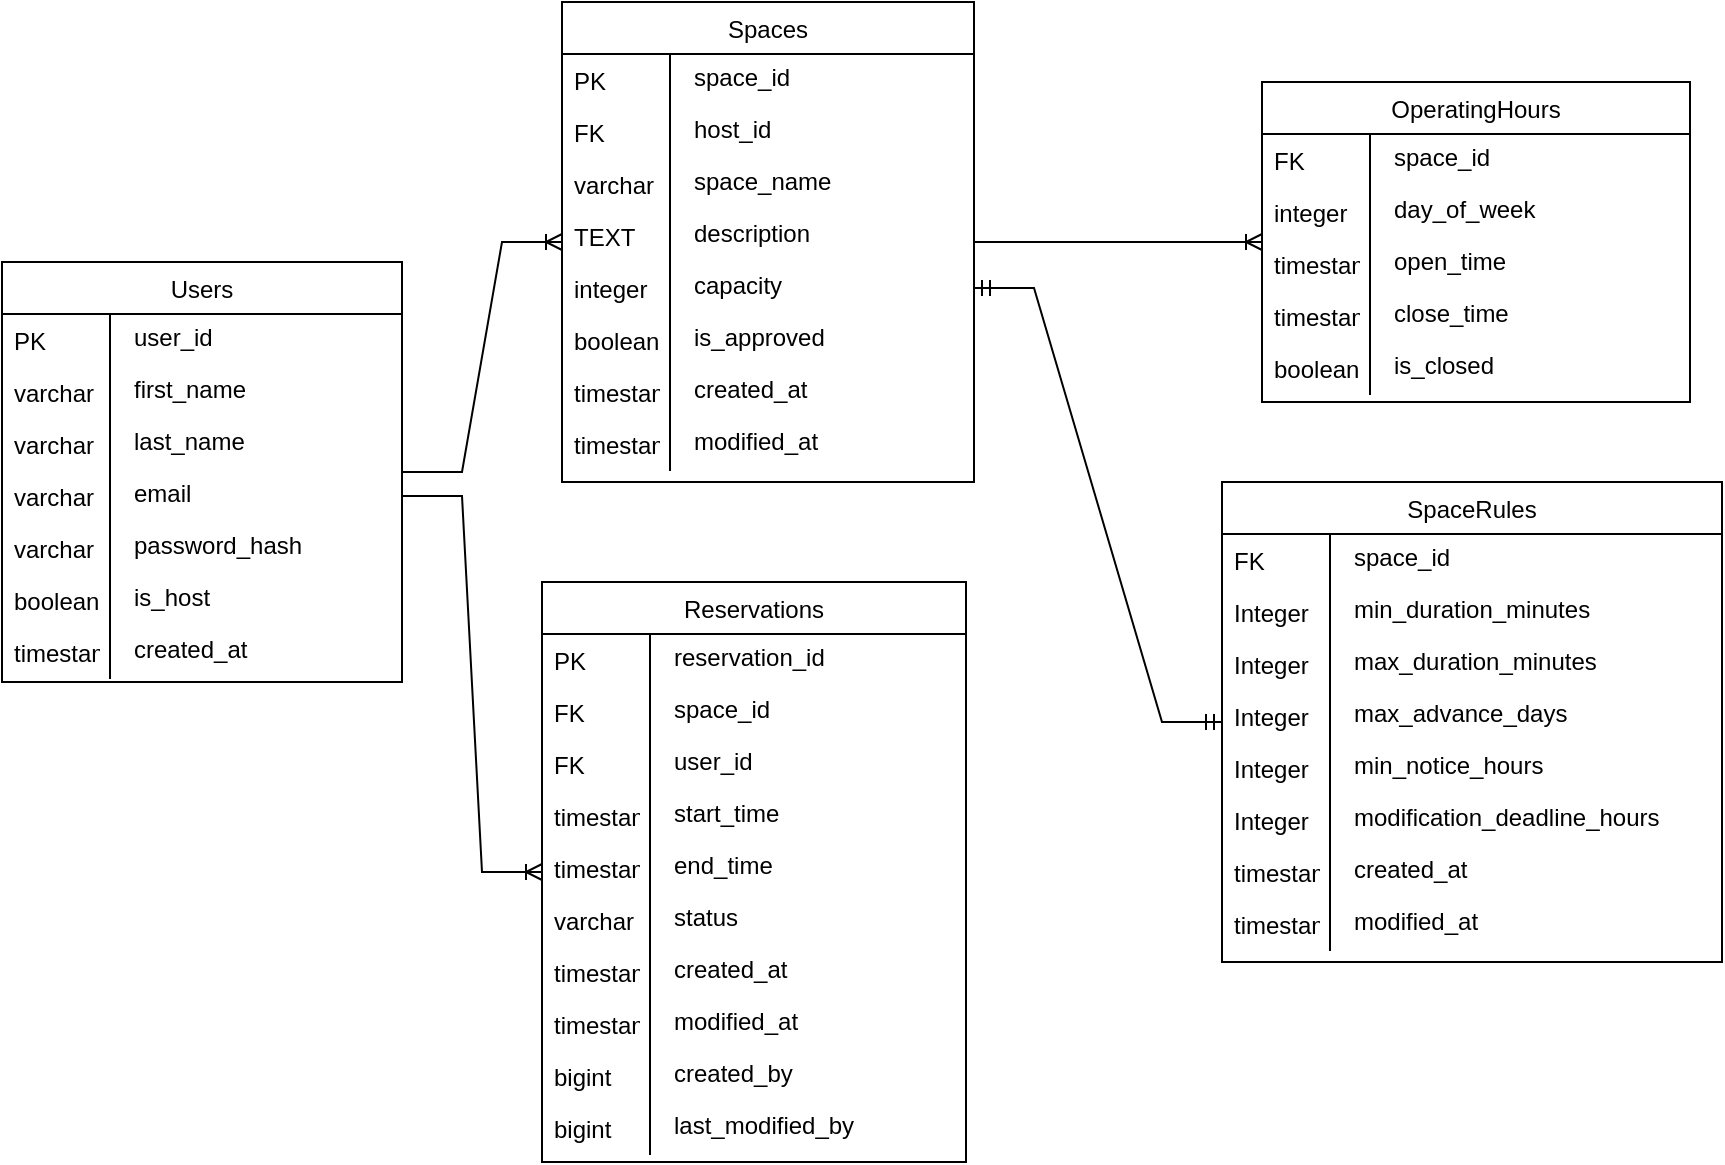 <mxfile version="24.9.0">
  <diagram name="Page-1" id="70WyKZ8xleT4LGrP_Brf">
    <mxGraphModel dx="1472" dy="1105" grid="1" gridSize="10" guides="1" tooltips="1" connect="1" arrows="1" fold="1" page="1" pageScale="1" pageWidth="850" pageHeight="1100" math="0" shadow="0">
      <root>
        <mxCell id="0" />
        <mxCell id="1" parent="0" />
        <mxCell id="U7l8FrNnULfmvg2_GDIB-1" value="Users" style="swimlane;fontStyle=0;childLayout=stackLayout;horizontal=1;startSize=26;fillColor=default;horizontalStack=0;resizeParent=1;resizeLast=0;collapsible=1;marginBottom=0;swimlaneFillColor=default;align=center;" parent="1" vertex="1">
          <mxGeometry x="40" y="150" width="200" height="210" as="geometry" />
        </mxCell>
        <mxCell id="U7l8FrNnULfmvg2_GDIB-2" value="user_id" style="shape=partialRectangle;top=0;left=0;right=0;bottom=0;align=left;verticalAlign=top;spacingTop=-2;fillColor=none;spacingLeft=64;spacingRight=4;overflow=hidden;rotatable=0;points=[[0,0.5],[1,0.5]];portConstraint=eastwest;dropTarget=0;" parent="U7l8FrNnULfmvg2_GDIB-1" vertex="1">
          <mxGeometry y="26" width="200" height="26" as="geometry" />
        </mxCell>
        <mxCell id="U7l8FrNnULfmvg2_GDIB-3" value="PK" style="shape=partialRectangle;top=0;left=0;bottom=0;fillColor=none;align=left;verticalAlign=middle;spacingLeft=4;spacingRight=4;overflow=hidden;rotatable=180;points=[];portConstraint=eastwest;part=1;" parent="U7l8FrNnULfmvg2_GDIB-2" vertex="1" connectable="0">
          <mxGeometry width="54" height="26" as="geometry" />
        </mxCell>
        <mxCell id="U7l8FrNnULfmvg2_GDIB-4" value="first_name" style="shape=partialRectangle;top=0;left=0;right=0;bottom=0;align=left;verticalAlign=top;spacingTop=-2;fillColor=none;spacingLeft=64;spacingRight=4;overflow=hidden;rotatable=0;points=[[0,0.5],[1,0.5]];portConstraint=eastwest;dropTarget=0;" parent="U7l8FrNnULfmvg2_GDIB-1" vertex="1">
          <mxGeometry y="52" width="200" height="26" as="geometry" />
        </mxCell>
        <mxCell id="U7l8FrNnULfmvg2_GDIB-5" value="varchar" style="shape=partialRectangle;top=0;left=0;bottom=0;fillColor=none;align=left;verticalAlign=middle;spacingLeft=4;spacingRight=4;overflow=hidden;rotatable=180;points=[];portConstraint=eastwest;part=1;" parent="U7l8FrNnULfmvg2_GDIB-4" vertex="1" connectable="0">
          <mxGeometry width="54" height="26" as="geometry" />
        </mxCell>
        <mxCell id="U7l8FrNnULfmvg2_GDIB-6" value="last_name" style="shape=partialRectangle;top=0;left=0;right=0;bottom=0;align=left;verticalAlign=top;spacingTop=-2;fillColor=none;spacingLeft=64;spacingRight=4;overflow=hidden;rotatable=0;points=[[0,0.5],[1,0.5]];portConstraint=eastwest;dropTarget=0;" parent="U7l8FrNnULfmvg2_GDIB-1" vertex="1">
          <mxGeometry y="78" width="200" height="26" as="geometry" />
        </mxCell>
        <mxCell id="U7l8FrNnULfmvg2_GDIB-7" value="varchar" style="shape=partialRectangle;top=0;left=0;bottom=0;fillColor=none;align=left;verticalAlign=middle;spacingLeft=4;spacingRight=4;overflow=hidden;rotatable=180;points=[];portConstraint=eastwest;part=1;" parent="U7l8FrNnULfmvg2_GDIB-6" vertex="1" connectable="0">
          <mxGeometry width="54" height="26" as="geometry" />
        </mxCell>
        <mxCell id="U7l8FrNnULfmvg2_GDIB-8" value="email" style="shape=partialRectangle;top=0;left=0;right=0;bottom=0;align=left;verticalAlign=top;spacingTop=-2;fillColor=none;spacingLeft=64;spacingRight=4;overflow=hidden;rotatable=0;points=[[0,0.5],[1,0.5]];portConstraint=eastwest;dropTarget=0;" parent="U7l8FrNnULfmvg2_GDIB-1" vertex="1">
          <mxGeometry y="104" width="200" height="26" as="geometry" />
        </mxCell>
        <mxCell id="U7l8FrNnULfmvg2_GDIB-9" value="varchar" style="shape=partialRectangle;top=0;left=0;bottom=0;fillColor=none;align=left;verticalAlign=middle;spacingLeft=4;spacingRight=4;overflow=hidden;rotatable=180;points=[];portConstraint=eastwest;part=1;" parent="U7l8FrNnULfmvg2_GDIB-8" vertex="1" connectable="0">
          <mxGeometry width="54" height="26" as="geometry" />
        </mxCell>
        <mxCell id="U7l8FrNnULfmvg2_GDIB-10" value="password_hash" style="shape=partialRectangle;top=0;left=0;right=0;bottom=0;align=left;verticalAlign=top;spacingTop=-2;fillColor=none;spacingLeft=64;spacingRight=4;overflow=hidden;rotatable=0;points=[[0,0.5],[1,0.5]];portConstraint=eastwest;dropTarget=0;" parent="U7l8FrNnULfmvg2_GDIB-1" vertex="1">
          <mxGeometry y="130" width="200" height="26" as="geometry" />
        </mxCell>
        <mxCell id="U7l8FrNnULfmvg2_GDIB-11" value="varchar" style="shape=partialRectangle;top=0;left=0;bottom=0;fillColor=none;align=left;verticalAlign=middle;spacingLeft=4;spacingRight=4;overflow=hidden;rotatable=180;points=[];portConstraint=eastwest;part=1;" parent="U7l8FrNnULfmvg2_GDIB-10" vertex="1" connectable="0">
          <mxGeometry width="54" height="26" as="geometry" />
        </mxCell>
        <mxCell id="U7l8FrNnULfmvg2_GDIB-12" value="is_host" style="shape=partialRectangle;top=0;left=0;right=0;bottom=0;align=left;verticalAlign=top;spacingTop=-2;fillColor=none;spacingLeft=64;spacingRight=4;overflow=hidden;rotatable=0;points=[[0,0.5],[1,0.5]];portConstraint=eastwest;dropTarget=0;" parent="U7l8FrNnULfmvg2_GDIB-1" vertex="1">
          <mxGeometry y="156" width="200" height="26" as="geometry" />
        </mxCell>
        <mxCell id="U7l8FrNnULfmvg2_GDIB-13" value="boolean" style="shape=partialRectangle;top=0;left=0;bottom=0;fillColor=none;align=left;verticalAlign=middle;spacingLeft=4;spacingRight=4;overflow=hidden;rotatable=180;points=[];portConstraint=eastwest;part=1;" parent="U7l8FrNnULfmvg2_GDIB-12" vertex="1" connectable="0">
          <mxGeometry width="54" height="26" as="geometry" />
        </mxCell>
        <mxCell id="U7l8FrNnULfmvg2_GDIB-14" value="created_at" style="shape=partialRectangle;top=0;left=0;right=0;bottom=0;align=left;verticalAlign=top;spacingTop=-2;fillColor=none;spacingLeft=64;spacingRight=4;overflow=hidden;rotatable=0;points=[[0,0.5],[1,0.5]];portConstraint=eastwest;dropTarget=0;" parent="U7l8FrNnULfmvg2_GDIB-1" vertex="1">
          <mxGeometry y="182" width="200" height="26" as="geometry" />
        </mxCell>
        <mxCell id="U7l8FrNnULfmvg2_GDIB-15" value="timestamp" style="shape=partialRectangle;top=0;left=0;bottom=0;fillColor=none;align=left;verticalAlign=middle;spacingLeft=4;spacingRight=4;overflow=hidden;rotatable=180;points=[];portConstraint=eastwest;part=1;" parent="U7l8FrNnULfmvg2_GDIB-14" vertex="1" connectable="0">
          <mxGeometry width="54" height="26" as="geometry" />
        </mxCell>
        <mxCell id="U7l8FrNnULfmvg2_GDIB-18" value="Spaces" style="swimlane;fontStyle=0;childLayout=stackLayout;horizontal=1;startSize=26;fillColor=default;horizontalStack=0;resizeParent=1;resizeLast=0;collapsible=1;marginBottom=0;swimlaneFillColor=default;align=center;" parent="1" vertex="1">
          <mxGeometry x="320" y="20" width="206" height="240" as="geometry" />
        </mxCell>
        <mxCell id="U7l8FrNnULfmvg2_GDIB-19" value="space_id" style="shape=partialRectangle;top=0;left=0;right=0;bottom=0;align=left;verticalAlign=top;spacingTop=-2;fillColor=none;spacingLeft=64;spacingRight=4;overflow=hidden;rotatable=0;points=[[0,0.5],[1,0.5]];portConstraint=eastwest;dropTarget=0;" parent="U7l8FrNnULfmvg2_GDIB-18" vertex="1">
          <mxGeometry y="26" width="206" height="26" as="geometry" />
        </mxCell>
        <mxCell id="U7l8FrNnULfmvg2_GDIB-20" value="PK" style="shape=partialRectangle;top=0;left=0;bottom=0;fillColor=none;align=left;verticalAlign=middle;spacingLeft=4;spacingRight=4;overflow=hidden;rotatable=180;points=[];portConstraint=eastwest;part=1;" parent="U7l8FrNnULfmvg2_GDIB-19" vertex="1" connectable="0">
          <mxGeometry width="54" height="26" as="geometry" />
        </mxCell>
        <mxCell id="U7l8FrNnULfmvg2_GDIB-21" value="host_id" style="shape=partialRectangle;top=0;left=0;right=0;bottom=0;align=left;verticalAlign=top;spacingTop=-2;fillColor=none;spacingLeft=64;spacingRight=4;overflow=hidden;rotatable=0;points=[[0,0.5],[1,0.5]];portConstraint=eastwest;dropTarget=0;" parent="U7l8FrNnULfmvg2_GDIB-18" vertex="1">
          <mxGeometry y="52" width="206" height="26" as="geometry" />
        </mxCell>
        <mxCell id="U7l8FrNnULfmvg2_GDIB-22" value="FK" style="shape=partialRectangle;top=0;left=0;bottom=0;fillColor=none;align=left;verticalAlign=middle;spacingLeft=4;spacingRight=4;overflow=hidden;rotatable=180;points=[];portConstraint=eastwest;part=1;" parent="U7l8FrNnULfmvg2_GDIB-21" vertex="1" connectable="0">
          <mxGeometry width="54" height="26" as="geometry" />
        </mxCell>
        <mxCell id="U7l8FrNnULfmvg2_GDIB-23" value="space_name" style="shape=partialRectangle;top=0;left=0;right=0;bottom=0;align=left;verticalAlign=top;spacingTop=-2;fillColor=none;spacingLeft=64;spacingRight=4;overflow=hidden;rotatable=0;points=[[0,0.5],[1,0.5]];portConstraint=eastwest;dropTarget=0;" parent="U7l8FrNnULfmvg2_GDIB-18" vertex="1">
          <mxGeometry y="78" width="206" height="26" as="geometry" />
        </mxCell>
        <mxCell id="U7l8FrNnULfmvg2_GDIB-24" value="varchar" style="shape=partialRectangle;top=0;left=0;bottom=0;fillColor=none;align=left;verticalAlign=middle;spacingLeft=4;spacingRight=4;overflow=hidden;rotatable=180;points=[];portConstraint=eastwest;part=1;" parent="U7l8FrNnULfmvg2_GDIB-23" vertex="1" connectable="0">
          <mxGeometry width="54" height="26" as="geometry" />
        </mxCell>
        <mxCell id="U7l8FrNnULfmvg2_GDIB-25" value="description" style="shape=partialRectangle;top=0;left=0;right=0;bottom=0;align=left;verticalAlign=top;spacingTop=-2;fillColor=none;spacingLeft=64;spacingRight=4;overflow=hidden;rotatable=0;points=[[0,0.5],[1,0.5]];portConstraint=eastwest;dropTarget=0;" parent="U7l8FrNnULfmvg2_GDIB-18" vertex="1">
          <mxGeometry y="104" width="206" height="26" as="geometry" />
        </mxCell>
        <mxCell id="U7l8FrNnULfmvg2_GDIB-26" value="TEXT" style="shape=partialRectangle;top=0;left=0;bottom=0;fillColor=none;align=left;verticalAlign=middle;spacingLeft=4;spacingRight=4;overflow=hidden;rotatable=180;points=[];portConstraint=eastwest;part=1;" parent="U7l8FrNnULfmvg2_GDIB-25" vertex="1" connectable="0">
          <mxGeometry width="54" height="26" as="geometry" />
        </mxCell>
        <mxCell id="U7l8FrNnULfmvg2_GDIB-27" value="capacity" style="shape=partialRectangle;top=0;left=0;right=0;bottom=0;align=left;verticalAlign=top;spacingTop=-2;fillColor=none;spacingLeft=64;spacingRight=4;overflow=hidden;rotatable=0;points=[[0,0.5],[1,0.5]];portConstraint=eastwest;dropTarget=0;" parent="U7l8FrNnULfmvg2_GDIB-18" vertex="1">
          <mxGeometry y="130" width="206" height="26" as="geometry" />
        </mxCell>
        <mxCell id="U7l8FrNnULfmvg2_GDIB-28" value="integer" style="shape=partialRectangle;top=0;left=0;bottom=0;fillColor=none;align=left;verticalAlign=middle;spacingLeft=4;spacingRight=4;overflow=hidden;rotatable=180;points=[];portConstraint=eastwest;part=1;" parent="U7l8FrNnULfmvg2_GDIB-27" vertex="1" connectable="0">
          <mxGeometry width="54" height="26" as="geometry" />
        </mxCell>
        <mxCell id="U7l8FrNnULfmvg2_GDIB-29" value="is_approved" style="shape=partialRectangle;top=0;left=0;right=0;bottom=0;align=left;verticalAlign=top;spacingTop=-2;fillColor=none;spacingLeft=64;spacingRight=4;overflow=hidden;rotatable=0;points=[[0,0.5],[1,0.5]];portConstraint=eastwest;dropTarget=0;" parent="U7l8FrNnULfmvg2_GDIB-18" vertex="1">
          <mxGeometry y="156" width="206" height="26" as="geometry" />
        </mxCell>
        <mxCell id="U7l8FrNnULfmvg2_GDIB-30" value="boolean" style="shape=partialRectangle;top=0;left=0;bottom=0;fillColor=none;align=left;verticalAlign=middle;spacingLeft=4;spacingRight=4;overflow=hidden;rotatable=180;points=[];portConstraint=eastwest;part=1;" parent="U7l8FrNnULfmvg2_GDIB-29" vertex="1" connectable="0">
          <mxGeometry width="54" height="26" as="geometry" />
        </mxCell>
        <mxCell id="U7l8FrNnULfmvg2_GDIB-31" value="created_at" style="shape=partialRectangle;top=0;left=0;right=0;bottom=0;align=left;verticalAlign=top;spacingTop=-2;fillColor=none;spacingLeft=64;spacingRight=4;overflow=hidden;rotatable=0;points=[[0,0.5],[1,0.5]];portConstraint=eastwest;dropTarget=0;" parent="U7l8FrNnULfmvg2_GDIB-18" vertex="1">
          <mxGeometry y="182" width="206" height="26" as="geometry" />
        </mxCell>
        <mxCell id="U7l8FrNnULfmvg2_GDIB-32" value="timestamp" style="shape=partialRectangle;top=0;left=0;bottom=0;fillColor=none;align=left;verticalAlign=middle;spacingLeft=4;spacingRight=4;overflow=hidden;rotatable=180;points=[];portConstraint=eastwest;part=1;" parent="U7l8FrNnULfmvg2_GDIB-31" vertex="1" connectable="0">
          <mxGeometry width="54" height="26" as="geometry" />
        </mxCell>
        <mxCell id="U7l8FrNnULfmvg2_GDIB-33" value="modified_at" style="shape=partialRectangle;top=0;left=0;right=0;bottom=0;align=left;verticalAlign=top;spacingTop=-2;fillColor=none;spacingLeft=64;spacingRight=4;overflow=hidden;rotatable=0;points=[[0,0.5],[1,0.5]];portConstraint=eastwest;dropTarget=0;" parent="U7l8FrNnULfmvg2_GDIB-18" vertex="1">
          <mxGeometry y="208" width="206" height="26" as="geometry" />
        </mxCell>
        <mxCell id="U7l8FrNnULfmvg2_GDIB-34" value="timestamp" style="shape=partialRectangle;top=0;left=0;bottom=0;fillColor=none;align=left;verticalAlign=middle;spacingLeft=4;spacingRight=4;overflow=hidden;rotatable=180;points=[];portConstraint=eastwest;part=1;" parent="U7l8FrNnULfmvg2_GDIB-33" vertex="1" connectable="0">
          <mxGeometry width="54" height="26" as="geometry" />
        </mxCell>
        <mxCell id="U7l8FrNnULfmvg2_GDIB-43" value="OperatingHours" style="swimlane;fontStyle=0;childLayout=stackLayout;horizontal=1;startSize=26;fillColor=default;horizontalStack=0;resizeParent=1;resizeLast=0;collapsible=1;marginBottom=0;swimlaneFillColor=default;align=center;" parent="1" vertex="1">
          <mxGeometry x="670" y="60" width="214" height="160" as="geometry" />
        </mxCell>
        <mxCell id="U7l8FrNnULfmvg2_GDIB-46" value="space_id" style="shape=partialRectangle;top=0;left=0;right=0;bottom=0;align=left;verticalAlign=top;spacingTop=-2;fillColor=none;spacingLeft=64;spacingRight=4;overflow=hidden;rotatable=0;points=[[0,0.5],[1,0.5]];portConstraint=eastwest;dropTarget=0;" parent="U7l8FrNnULfmvg2_GDIB-43" vertex="1">
          <mxGeometry y="26" width="214" height="26" as="geometry" />
        </mxCell>
        <mxCell id="U7l8FrNnULfmvg2_GDIB-47" value="FK" style="shape=partialRectangle;top=0;left=0;bottom=0;fillColor=none;align=left;verticalAlign=middle;spacingLeft=4;spacingRight=4;overflow=hidden;rotatable=180;points=[];portConstraint=eastwest;part=1;" parent="U7l8FrNnULfmvg2_GDIB-46" vertex="1" connectable="0">
          <mxGeometry width="54" height="26" as="geometry" />
        </mxCell>
        <mxCell id="U7l8FrNnULfmvg2_GDIB-48" value="day_of_week" style="shape=partialRectangle;top=0;left=0;right=0;bottom=0;align=left;verticalAlign=top;spacingTop=-2;fillColor=none;spacingLeft=64;spacingRight=4;overflow=hidden;rotatable=0;points=[[0,0.5],[1,0.5]];portConstraint=eastwest;dropTarget=0;" parent="U7l8FrNnULfmvg2_GDIB-43" vertex="1">
          <mxGeometry y="52" width="214" height="26" as="geometry" />
        </mxCell>
        <mxCell id="U7l8FrNnULfmvg2_GDIB-49" value="integer" style="shape=partialRectangle;top=0;left=0;bottom=0;fillColor=none;align=left;verticalAlign=middle;spacingLeft=4;spacingRight=4;overflow=hidden;rotatable=180;points=[];portConstraint=eastwest;part=1;" parent="U7l8FrNnULfmvg2_GDIB-48" vertex="1" connectable="0">
          <mxGeometry width="54" height="26" as="geometry" />
        </mxCell>
        <mxCell id="U7l8FrNnULfmvg2_GDIB-50" value="open_time" style="shape=partialRectangle;top=0;left=0;right=0;bottom=0;align=left;verticalAlign=top;spacingTop=-2;fillColor=none;spacingLeft=64;spacingRight=4;overflow=hidden;rotatable=0;points=[[0,0.5],[1,0.5]];portConstraint=eastwest;dropTarget=0;" parent="U7l8FrNnULfmvg2_GDIB-43" vertex="1">
          <mxGeometry y="78" width="214" height="26" as="geometry" />
        </mxCell>
        <mxCell id="U7l8FrNnULfmvg2_GDIB-51" value="timestamp" style="shape=partialRectangle;top=0;left=0;bottom=0;fillColor=none;align=left;verticalAlign=middle;spacingLeft=4;spacingRight=4;overflow=hidden;rotatable=180;points=[];portConstraint=eastwest;part=1;" parent="U7l8FrNnULfmvg2_GDIB-50" vertex="1" connectable="0">
          <mxGeometry width="54" height="26" as="geometry" />
        </mxCell>
        <mxCell id="U7l8FrNnULfmvg2_GDIB-52" value="close_time" style="shape=partialRectangle;top=0;left=0;right=0;bottom=0;align=left;verticalAlign=top;spacingTop=-2;fillColor=none;spacingLeft=64;spacingRight=4;overflow=hidden;rotatable=0;points=[[0,0.5],[1,0.5]];portConstraint=eastwest;dropTarget=0;" parent="U7l8FrNnULfmvg2_GDIB-43" vertex="1">
          <mxGeometry y="104" width="214" height="26" as="geometry" />
        </mxCell>
        <mxCell id="U7l8FrNnULfmvg2_GDIB-53" value="timestamp" style="shape=partialRectangle;top=0;left=0;bottom=0;fillColor=none;align=left;verticalAlign=middle;spacingLeft=4;spacingRight=4;overflow=hidden;rotatable=180;points=[];portConstraint=eastwest;part=1;" parent="U7l8FrNnULfmvg2_GDIB-52" vertex="1" connectable="0">
          <mxGeometry width="54" height="26" as="geometry" />
        </mxCell>
        <mxCell id="U7l8FrNnULfmvg2_GDIB-54" value="is_closed" style="shape=partialRectangle;top=0;left=0;right=0;bottom=0;align=left;verticalAlign=top;spacingTop=-2;fillColor=none;spacingLeft=64;spacingRight=4;overflow=hidden;rotatable=0;points=[[0,0.5],[1,0.5]];portConstraint=eastwest;dropTarget=0;" parent="U7l8FrNnULfmvg2_GDIB-43" vertex="1">
          <mxGeometry y="130" width="214" height="26" as="geometry" />
        </mxCell>
        <mxCell id="U7l8FrNnULfmvg2_GDIB-55" value="boolean" style="shape=partialRectangle;top=0;left=0;bottom=0;fillColor=none;align=left;verticalAlign=middle;spacingLeft=4;spacingRight=4;overflow=hidden;rotatable=180;points=[];portConstraint=eastwest;part=1;" parent="U7l8FrNnULfmvg2_GDIB-54" vertex="1" connectable="0">
          <mxGeometry width="54" height="26" as="geometry" />
        </mxCell>
        <mxCell id="U7l8FrNnULfmvg2_GDIB-66" value="Reservations" style="swimlane;fontStyle=0;childLayout=stackLayout;horizontal=1;startSize=26;fillColor=default;horizontalStack=0;resizeParent=1;resizeLast=0;collapsible=1;marginBottom=0;swimlaneFillColor=default;align=center;" parent="1" vertex="1">
          <mxGeometry x="310" y="310" width="212" height="290" as="geometry" />
        </mxCell>
        <mxCell id="U7l8FrNnULfmvg2_GDIB-67" value="reservation_id" style="shape=partialRectangle;top=0;left=0;right=0;bottom=0;align=left;verticalAlign=top;spacingTop=-2;fillColor=none;spacingLeft=64;spacingRight=4;overflow=hidden;rotatable=0;points=[[0,0.5],[1,0.5]];portConstraint=eastwest;dropTarget=0;" parent="U7l8FrNnULfmvg2_GDIB-66" vertex="1">
          <mxGeometry y="26" width="212" height="26" as="geometry" />
        </mxCell>
        <mxCell id="U7l8FrNnULfmvg2_GDIB-68" value="PK" style="shape=partialRectangle;top=0;left=0;bottom=0;fillColor=none;align=left;verticalAlign=middle;spacingLeft=4;spacingRight=4;overflow=hidden;rotatable=180;points=[];portConstraint=eastwest;part=1;" parent="U7l8FrNnULfmvg2_GDIB-67" vertex="1" connectable="0">
          <mxGeometry width="54" height="26" as="geometry" />
        </mxCell>
        <mxCell id="U7l8FrNnULfmvg2_GDIB-69" value="space_id" style="shape=partialRectangle;top=0;left=0;right=0;bottom=0;align=left;verticalAlign=top;spacingTop=-2;fillColor=none;spacingLeft=64;spacingRight=4;overflow=hidden;rotatable=0;points=[[0,0.5],[1,0.5]];portConstraint=eastwest;dropTarget=0;" parent="U7l8FrNnULfmvg2_GDIB-66" vertex="1">
          <mxGeometry y="52" width="212" height="26" as="geometry" />
        </mxCell>
        <mxCell id="U7l8FrNnULfmvg2_GDIB-70" value="FK" style="shape=partialRectangle;top=0;left=0;bottom=0;fillColor=none;align=left;verticalAlign=middle;spacingLeft=4;spacingRight=4;overflow=hidden;rotatable=180;points=[];portConstraint=eastwest;part=1;" parent="U7l8FrNnULfmvg2_GDIB-69" vertex="1" connectable="0">
          <mxGeometry width="54" height="26" as="geometry" />
        </mxCell>
        <mxCell id="U7l8FrNnULfmvg2_GDIB-71" value="user_id" style="shape=partialRectangle;top=0;left=0;right=0;bottom=0;align=left;verticalAlign=top;spacingTop=-2;fillColor=none;spacingLeft=64;spacingRight=4;overflow=hidden;rotatable=0;points=[[0,0.5],[1,0.5]];portConstraint=eastwest;dropTarget=0;" parent="U7l8FrNnULfmvg2_GDIB-66" vertex="1">
          <mxGeometry y="78" width="212" height="26" as="geometry" />
        </mxCell>
        <mxCell id="U7l8FrNnULfmvg2_GDIB-72" value="FK" style="shape=partialRectangle;top=0;left=0;bottom=0;fillColor=none;align=left;verticalAlign=middle;spacingLeft=4;spacingRight=4;overflow=hidden;rotatable=180;points=[];portConstraint=eastwest;part=1;" parent="U7l8FrNnULfmvg2_GDIB-71" vertex="1" connectable="0">
          <mxGeometry width="54" height="26" as="geometry" />
        </mxCell>
        <mxCell id="U7l8FrNnULfmvg2_GDIB-73" value="start_time" style="shape=partialRectangle;top=0;left=0;right=0;bottom=0;align=left;verticalAlign=top;spacingTop=-2;fillColor=none;spacingLeft=64;spacingRight=4;overflow=hidden;rotatable=0;points=[[0,0.5],[1,0.5]];portConstraint=eastwest;dropTarget=0;" parent="U7l8FrNnULfmvg2_GDIB-66" vertex="1">
          <mxGeometry y="104" width="212" height="26" as="geometry" />
        </mxCell>
        <mxCell id="U7l8FrNnULfmvg2_GDIB-74" value="timestamp" style="shape=partialRectangle;top=0;left=0;bottom=0;fillColor=none;align=left;verticalAlign=middle;spacingLeft=4;spacingRight=4;overflow=hidden;rotatable=180;points=[];portConstraint=eastwest;part=1;" parent="U7l8FrNnULfmvg2_GDIB-73" vertex="1" connectable="0">
          <mxGeometry width="54" height="26" as="geometry" />
        </mxCell>
        <mxCell id="U7l8FrNnULfmvg2_GDIB-75" value="end_time" style="shape=partialRectangle;top=0;left=0;right=0;bottom=0;align=left;verticalAlign=top;spacingTop=-2;fillColor=none;spacingLeft=64;spacingRight=4;overflow=hidden;rotatable=0;points=[[0,0.5],[1,0.5]];portConstraint=eastwest;dropTarget=0;" parent="U7l8FrNnULfmvg2_GDIB-66" vertex="1">
          <mxGeometry y="130" width="212" height="26" as="geometry" />
        </mxCell>
        <mxCell id="U7l8FrNnULfmvg2_GDIB-76" value="timestamp" style="shape=partialRectangle;top=0;left=0;bottom=0;fillColor=none;align=left;verticalAlign=middle;spacingLeft=4;spacingRight=4;overflow=hidden;rotatable=180;points=[];portConstraint=eastwest;part=1;" parent="U7l8FrNnULfmvg2_GDIB-75" vertex="1" connectable="0">
          <mxGeometry width="54" height="26" as="geometry" />
        </mxCell>
        <mxCell id="U7l8FrNnULfmvg2_GDIB-77" value="status" style="shape=partialRectangle;top=0;left=0;right=0;bottom=0;align=left;verticalAlign=top;spacingTop=-2;fillColor=none;spacingLeft=64;spacingRight=4;overflow=hidden;rotatable=0;points=[[0,0.5],[1,0.5]];portConstraint=eastwest;dropTarget=0;" parent="U7l8FrNnULfmvg2_GDIB-66" vertex="1">
          <mxGeometry y="156" width="212" height="26" as="geometry" />
        </mxCell>
        <mxCell id="U7l8FrNnULfmvg2_GDIB-78" value="varchar" style="shape=partialRectangle;top=0;left=0;bottom=0;fillColor=none;align=left;verticalAlign=middle;spacingLeft=4;spacingRight=4;overflow=hidden;rotatable=180;points=[];portConstraint=eastwest;part=1;" parent="U7l8FrNnULfmvg2_GDIB-77" vertex="1" connectable="0">
          <mxGeometry width="54" height="26" as="geometry" />
        </mxCell>
        <mxCell id="U7l8FrNnULfmvg2_GDIB-79" value="created_at" style="shape=partialRectangle;top=0;left=0;right=0;bottom=0;align=left;verticalAlign=top;spacingTop=-2;fillColor=none;spacingLeft=64;spacingRight=4;overflow=hidden;rotatable=0;points=[[0,0.5],[1,0.5]];portConstraint=eastwest;dropTarget=0;" parent="U7l8FrNnULfmvg2_GDIB-66" vertex="1">
          <mxGeometry y="182" width="212" height="26" as="geometry" />
        </mxCell>
        <mxCell id="U7l8FrNnULfmvg2_GDIB-80" value="timestamp" style="shape=partialRectangle;top=0;left=0;bottom=0;fillColor=none;align=left;verticalAlign=middle;spacingLeft=4;spacingRight=4;overflow=hidden;rotatable=180;points=[];portConstraint=eastwest;part=1;" parent="U7l8FrNnULfmvg2_GDIB-79" vertex="1" connectable="0">
          <mxGeometry width="54" height="26" as="geometry" />
        </mxCell>
        <mxCell id="U7l8FrNnULfmvg2_GDIB-81" value="modified_at" style="shape=partialRectangle;top=0;left=0;right=0;bottom=0;align=left;verticalAlign=top;spacingTop=-2;fillColor=none;spacingLeft=64;spacingRight=4;overflow=hidden;rotatable=0;points=[[0,0.5],[1,0.5]];portConstraint=eastwest;dropTarget=0;" parent="U7l8FrNnULfmvg2_GDIB-66" vertex="1">
          <mxGeometry y="208" width="212" height="26" as="geometry" />
        </mxCell>
        <mxCell id="U7l8FrNnULfmvg2_GDIB-82" value="timestamp" style="shape=partialRectangle;top=0;left=0;bottom=0;fillColor=none;align=left;verticalAlign=middle;spacingLeft=4;spacingRight=4;overflow=hidden;rotatable=180;points=[];portConstraint=eastwest;part=1;" parent="U7l8FrNnULfmvg2_GDIB-81" vertex="1" connectable="0">
          <mxGeometry width="54" height="26" as="geometry" />
        </mxCell>
        <mxCell id="U7l8FrNnULfmvg2_GDIB-83" value="created_by" style="shape=partialRectangle;top=0;left=0;right=0;bottom=0;align=left;verticalAlign=top;spacingTop=-2;fillColor=none;spacingLeft=64;spacingRight=4;overflow=hidden;rotatable=0;points=[[0,0.5],[1,0.5]];portConstraint=eastwest;dropTarget=0;" parent="U7l8FrNnULfmvg2_GDIB-66" vertex="1">
          <mxGeometry y="234" width="212" height="26" as="geometry" />
        </mxCell>
        <mxCell id="U7l8FrNnULfmvg2_GDIB-84" value="bigint" style="shape=partialRectangle;top=0;left=0;bottom=0;fillColor=none;align=left;verticalAlign=middle;spacingLeft=4;spacingRight=4;overflow=hidden;rotatable=180;points=[];portConstraint=eastwest;part=1;" parent="U7l8FrNnULfmvg2_GDIB-83" vertex="1" connectable="0">
          <mxGeometry width="54" height="26" as="geometry" />
        </mxCell>
        <mxCell id="U7l8FrNnULfmvg2_GDIB-85" value="last_modified_by" style="shape=partialRectangle;top=0;left=0;right=0;bottom=0;align=left;verticalAlign=top;spacingTop=-2;fillColor=none;spacingLeft=64;spacingRight=4;overflow=hidden;rotatable=0;points=[[0,0.5],[1,0.5]];portConstraint=eastwest;dropTarget=0;" parent="U7l8FrNnULfmvg2_GDIB-66" vertex="1">
          <mxGeometry y="260" width="212" height="26" as="geometry" />
        </mxCell>
        <mxCell id="U7l8FrNnULfmvg2_GDIB-86" value="bigint" style="shape=partialRectangle;top=0;left=0;bottom=0;fillColor=none;align=left;verticalAlign=middle;spacingLeft=4;spacingRight=4;overflow=hidden;rotatable=180;points=[];portConstraint=eastwest;part=1;" parent="U7l8FrNnULfmvg2_GDIB-85" vertex="1" connectable="0">
          <mxGeometry width="54" height="26" as="geometry" />
        </mxCell>
        <mxCell id="U7l8FrNnULfmvg2_GDIB-109" value="SpaceRules" style="swimlane;fontStyle=0;childLayout=stackLayout;horizontal=1;startSize=26;fillColor=default;horizontalStack=0;resizeParent=1;resizeLast=0;collapsible=1;marginBottom=0;swimlaneFillColor=default;align=center;" parent="1" vertex="1">
          <mxGeometry x="650" y="260" width="250" height="240" as="geometry" />
        </mxCell>
        <mxCell id="U7l8FrNnULfmvg2_GDIB-112" value="space_id" style="shape=partialRectangle;top=0;left=0;right=0;bottom=0;align=left;verticalAlign=top;spacingTop=-2;fillColor=none;spacingLeft=64;spacingRight=4;overflow=hidden;rotatable=0;points=[[0,0.5],[1,0.5]];portConstraint=eastwest;dropTarget=0;" parent="U7l8FrNnULfmvg2_GDIB-109" vertex="1">
          <mxGeometry y="26" width="250" height="26" as="geometry" />
        </mxCell>
        <mxCell id="U7l8FrNnULfmvg2_GDIB-113" value="FK" style="shape=partialRectangle;top=0;left=0;bottom=0;fillColor=none;align=left;verticalAlign=middle;spacingLeft=4;spacingRight=4;overflow=hidden;rotatable=180;points=[];portConstraint=eastwest;part=1;" parent="U7l8FrNnULfmvg2_GDIB-112" vertex="1" connectable="0">
          <mxGeometry width="54" height="26" as="geometry" />
        </mxCell>
        <mxCell id="U7l8FrNnULfmvg2_GDIB-114" value="min_duration_minutes" style="shape=partialRectangle;top=0;left=0;right=0;bottom=0;align=left;verticalAlign=top;spacingTop=-2;fillColor=none;spacingLeft=64;spacingRight=4;overflow=hidden;rotatable=0;points=[[0,0.5],[1,0.5]];portConstraint=eastwest;dropTarget=0;" parent="U7l8FrNnULfmvg2_GDIB-109" vertex="1">
          <mxGeometry y="52" width="250" height="26" as="geometry" />
        </mxCell>
        <mxCell id="U7l8FrNnULfmvg2_GDIB-115" value="Integer" style="shape=partialRectangle;top=0;left=0;bottom=0;fillColor=none;align=left;verticalAlign=middle;spacingLeft=4;spacingRight=4;overflow=hidden;rotatable=180;points=[];portConstraint=eastwest;part=1;" parent="U7l8FrNnULfmvg2_GDIB-114" vertex="1" connectable="0">
          <mxGeometry width="54" height="26" as="geometry" />
        </mxCell>
        <mxCell id="U7l8FrNnULfmvg2_GDIB-116" value="max_duration_minutes" style="shape=partialRectangle;top=0;left=0;right=0;bottom=0;align=left;verticalAlign=top;spacingTop=-2;fillColor=none;spacingLeft=64;spacingRight=4;overflow=hidden;rotatable=0;points=[[0,0.5],[1,0.5]];portConstraint=eastwest;dropTarget=0;" parent="U7l8FrNnULfmvg2_GDIB-109" vertex="1">
          <mxGeometry y="78" width="250" height="26" as="geometry" />
        </mxCell>
        <mxCell id="U7l8FrNnULfmvg2_GDIB-117" value="Integer" style="shape=partialRectangle;top=0;left=0;bottom=0;fillColor=none;align=left;verticalAlign=middle;spacingLeft=4;spacingRight=4;overflow=hidden;rotatable=180;points=[];portConstraint=eastwest;part=1;" parent="U7l8FrNnULfmvg2_GDIB-116" vertex="1" connectable="0">
          <mxGeometry width="54" height="26" as="geometry" />
        </mxCell>
        <mxCell id="U7l8FrNnULfmvg2_GDIB-118" value="max_advance_days" style="shape=partialRectangle;top=0;left=0;right=0;bottom=0;align=left;verticalAlign=top;spacingTop=-2;fillColor=none;spacingLeft=64;spacingRight=4;overflow=hidden;rotatable=0;points=[[0,0.5],[1,0.5]];portConstraint=eastwest;dropTarget=0;" parent="U7l8FrNnULfmvg2_GDIB-109" vertex="1">
          <mxGeometry y="104" width="250" height="26" as="geometry" />
        </mxCell>
        <mxCell id="U7l8FrNnULfmvg2_GDIB-119" value="Integer" style="shape=partialRectangle;top=0;left=0;bottom=0;fillColor=none;align=left;verticalAlign=middle;spacingLeft=4;spacingRight=4;overflow=hidden;rotatable=180;points=[];portConstraint=eastwest;part=1;" parent="U7l8FrNnULfmvg2_GDIB-118" vertex="1" connectable="0">
          <mxGeometry width="54" height="26" as="geometry" />
        </mxCell>
        <mxCell id="U7l8FrNnULfmvg2_GDIB-120" value="min_notice_hours" style="shape=partialRectangle;top=0;left=0;right=0;bottom=0;align=left;verticalAlign=top;spacingTop=-2;fillColor=none;spacingLeft=64;spacingRight=4;overflow=hidden;rotatable=0;points=[[0,0.5],[1,0.5]];portConstraint=eastwest;dropTarget=0;" parent="U7l8FrNnULfmvg2_GDIB-109" vertex="1">
          <mxGeometry y="130" width="250" height="26" as="geometry" />
        </mxCell>
        <mxCell id="U7l8FrNnULfmvg2_GDIB-121" value="Integer" style="shape=partialRectangle;top=0;left=0;bottom=0;fillColor=none;align=left;verticalAlign=middle;spacingLeft=4;spacingRight=4;overflow=hidden;rotatable=180;points=[];portConstraint=eastwest;part=1;" parent="U7l8FrNnULfmvg2_GDIB-120" vertex="1" connectable="0">
          <mxGeometry width="54" height="26" as="geometry" />
        </mxCell>
        <mxCell id="U7l8FrNnULfmvg2_GDIB-122" value="modification_deadline_hours" style="shape=partialRectangle;top=0;left=0;right=0;bottom=0;align=left;verticalAlign=top;spacingTop=-2;fillColor=none;spacingLeft=64;spacingRight=4;overflow=hidden;rotatable=0;points=[[0,0.5],[1,0.5]];portConstraint=eastwest;dropTarget=0;" parent="U7l8FrNnULfmvg2_GDIB-109" vertex="1">
          <mxGeometry y="156" width="250" height="26" as="geometry" />
        </mxCell>
        <mxCell id="U7l8FrNnULfmvg2_GDIB-123" value="Integer" style="shape=partialRectangle;top=0;left=0;bottom=0;fillColor=none;align=left;verticalAlign=middle;spacingLeft=4;spacingRight=4;overflow=hidden;rotatable=180;points=[];portConstraint=eastwest;part=1;" parent="U7l8FrNnULfmvg2_GDIB-122" vertex="1" connectable="0">
          <mxGeometry width="54" height="26" as="geometry" />
        </mxCell>
        <mxCell id="U7l8FrNnULfmvg2_GDIB-124" value="created_at" style="shape=partialRectangle;top=0;left=0;right=0;bottom=0;align=left;verticalAlign=top;spacingTop=-2;fillColor=none;spacingLeft=64;spacingRight=4;overflow=hidden;rotatable=0;points=[[0,0.5],[1,0.5]];portConstraint=eastwest;dropTarget=0;" parent="U7l8FrNnULfmvg2_GDIB-109" vertex="1">
          <mxGeometry y="182" width="250" height="26" as="geometry" />
        </mxCell>
        <mxCell id="U7l8FrNnULfmvg2_GDIB-125" value="timestamp" style="shape=partialRectangle;top=0;left=0;bottom=0;fillColor=none;align=left;verticalAlign=middle;spacingLeft=4;spacingRight=4;overflow=hidden;rotatable=180;points=[];portConstraint=eastwest;part=1;" parent="U7l8FrNnULfmvg2_GDIB-124" vertex="1" connectable="0">
          <mxGeometry width="54" height="26" as="geometry" />
        </mxCell>
        <mxCell id="U7l8FrNnULfmvg2_GDIB-126" value="modified_at" style="shape=partialRectangle;top=0;left=0;right=0;bottom=0;align=left;verticalAlign=top;spacingTop=-2;fillColor=none;spacingLeft=64;spacingRight=4;overflow=hidden;rotatable=0;points=[[0,0.5],[1,0.5]];portConstraint=eastwest;dropTarget=0;" parent="U7l8FrNnULfmvg2_GDIB-109" vertex="1">
          <mxGeometry y="208" width="250" height="26" as="geometry" />
        </mxCell>
        <mxCell id="U7l8FrNnULfmvg2_GDIB-127" value="timestamp" style="shape=partialRectangle;top=0;left=0;bottom=0;fillColor=none;align=left;verticalAlign=middle;spacingLeft=4;spacingRight=4;overflow=hidden;rotatable=180;points=[];portConstraint=eastwest;part=1;" parent="U7l8FrNnULfmvg2_GDIB-126" vertex="1" connectable="0">
          <mxGeometry width="54" height="26" as="geometry" />
        </mxCell>
        <mxCell id="pLpFKoOtEgvYHroPHn1Q-2" value="" style="edgeStyle=entityRelationEdgeStyle;fontSize=12;html=1;endArrow=ERoneToMany;rounded=0;" edge="1" parent="1" source="U7l8FrNnULfmvg2_GDIB-1" target="U7l8FrNnULfmvg2_GDIB-18">
          <mxGeometry width="100" height="100" relative="1" as="geometry">
            <mxPoint x="350" y="320" as="sourcePoint" />
            <mxPoint x="450" y="220" as="targetPoint" />
          </mxGeometry>
        </mxCell>
        <mxCell id="pLpFKoOtEgvYHroPHn1Q-3" value="" style="edgeStyle=entityRelationEdgeStyle;fontSize=12;html=1;endArrow=ERoneToMany;rounded=0;" edge="1" parent="1" source="U7l8FrNnULfmvg2_GDIB-18" target="U7l8FrNnULfmvg2_GDIB-43">
          <mxGeometry width="100" height="100" relative="1" as="geometry">
            <mxPoint x="30" y="150" as="sourcePoint" />
            <mxPoint x="330" y="150" as="targetPoint" />
          </mxGeometry>
        </mxCell>
        <mxCell id="pLpFKoOtEgvYHroPHn1Q-4" value="" style="edgeStyle=entityRelationEdgeStyle;fontSize=12;html=1;endArrow=ERmandOne;startArrow=ERmandOne;rounded=0;exitX=1;exitY=0.5;exitDx=0;exitDy=0;" edge="1" parent="1" source="U7l8FrNnULfmvg2_GDIB-27" target="U7l8FrNnULfmvg2_GDIB-109">
          <mxGeometry width="100" height="100" relative="1" as="geometry">
            <mxPoint x="230" y="565" as="sourcePoint" />
            <mxPoint x="330" y="465" as="targetPoint" />
          </mxGeometry>
        </mxCell>
        <mxCell id="pLpFKoOtEgvYHroPHn1Q-5" value="" style="edgeStyle=entityRelationEdgeStyle;fontSize=12;html=1;endArrow=ERoneToMany;rounded=0;exitX=1;exitY=0.5;exitDx=0;exitDy=0;" edge="1" parent="1" source="U7l8FrNnULfmvg2_GDIB-8" target="U7l8FrNnULfmvg2_GDIB-66">
          <mxGeometry width="100" height="100" relative="1" as="geometry">
            <mxPoint x="250" y="155" as="sourcePoint" />
            <mxPoint x="550" y="155" as="targetPoint" />
          </mxGeometry>
        </mxCell>
      </root>
    </mxGraphModel>
  </diagram>
</mxfile>
